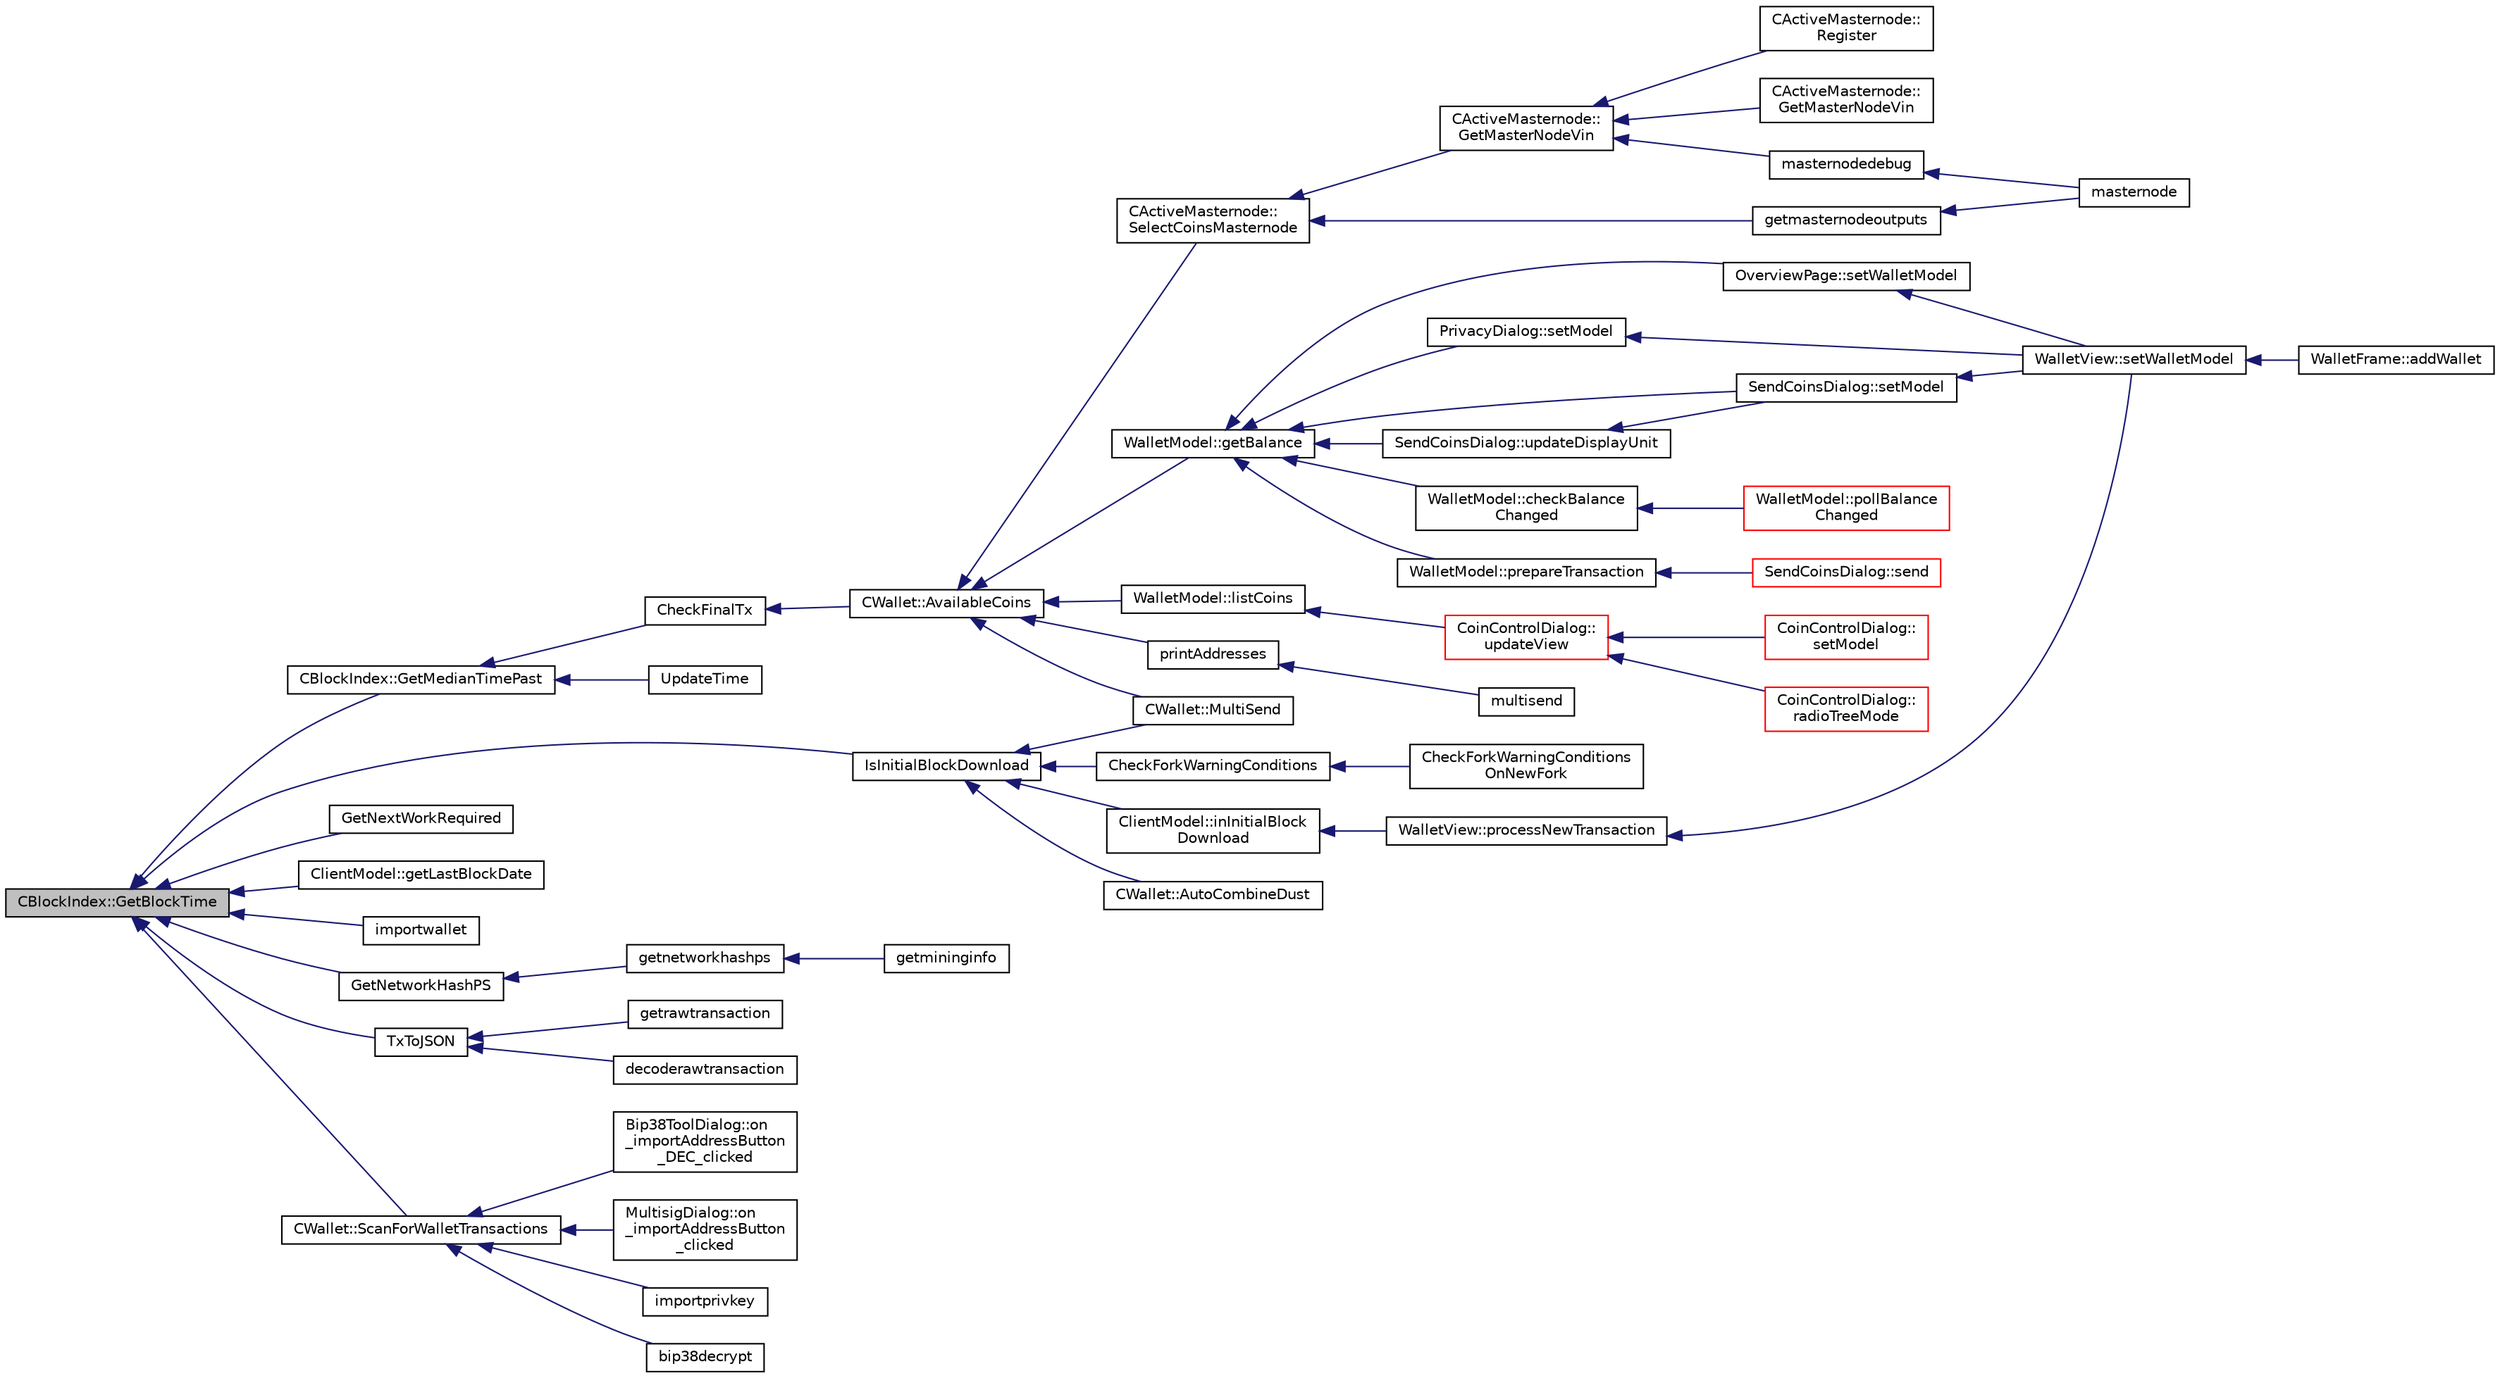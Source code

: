 digraph "CBlockIndex::GetBlockTime"
{
  edge [fontname="Helvetica",fontsize="10",labelfontname="Helvetica",labelfontsize="10"];
  node [fontname="Helvetica",fontsize="10",shape=record];
  rankdir="LR";
  Node90 [label="CBlockIndex::GetBlockTime",height=0.2,width=0.4,color="black", fillcolor="grey75", style="filled", fontcolor="black"];
  Node90 -> Node91 [dir="back",color="midnightblue",fontsize="10",style="solid",fontname="Helvetica"];
  Node91 [label="CBlockIndex::GetMedianTimePast",height=0.2,width=0.4,color="black", fillcolor="white", style="filled",URL="$class_c_block_index.html#aa9bd0ab02cf8b9c866618cee3a5a0583"];
  Node91 -> Node92 [dir="back",color="midnightblue",fontsize="10",style="solid",fontname="Helvetica"];
  Node92 [label="CheckFinalTx",height=0.2,width=0.4,color="black", fillcolor="white", style="filled",URL="$main_8h.html#a6cb9692522ea533161204264849df858",tooltip="Check if transaction will be final in the next block to be created. "];
  Node92 -> Node93 [dir="back",color="midnightblue",fontsize="10",style="solid",fontname="Helvetica"];
  Node93 [label="CWallet::AvailableCoins",height=0.2,width=0.4,color="black", fillcolor="white", style="filled",URL="$group___actions.html#ga8110e889be0f5915104e07bfe3839c68",tooltip="populate vCoins with vector of available COutputs. "];
  Node93 -> Node94 [dir="back",color="midnightblue",fontsize="10",style="solid",fontname="Helvetica"];
  Node94 [label="CActiveMasternode::\lSelectCoinsMasternode",height=0.2,width=0.4,color="black", fillcolor="white", style="filled",URL="$class_c_active_masternode.html#ac4fc5fb1681bf0a0f3d30e706fb0577a"];
  Node94 -> Node95 [dir="back",color="midnightblue",fontsize="10",style="solid",fontname="Helvetica"];
  Node95 [label="CActiveMasternode::\lGetMasterNodeVin",height=0.2,width=0.4,color="black", fillcolor="white", style="filled",URL="$class_c_active_masternode.html#adc93036b86ee9ef6abe5e0b783a51283",tooltip="Get 10000 DIV input that can be used for the Masternode. "];
  Node95 -> Node96 [dir="back",color="midnightblue",fontsize="10",style="solid",fontname="Helvetica"];
  Node96 [label="CActiveMasternode::\lRegister",height=0.2,width=0.4,color="black", fillcolor="white", style="filled",URL="$class_c_active_masternode.html#a99e26870efec1ea98738cda1a5a85702",tooltip="Register remote Masternode. "];
  Node95 -> Node97 [dir="back",color="midnightblue",fontsize="10",style="solid",fontname="Helvetica"];
  Node97 [label="CActiveMasternode::\lGetMasterNodeVin",height=0.2,width=0.4,color="black", fillcolor="white", style="filled",URL="$class_c_active_masternode.html#af9f32ec3d13b161d6a89839dab17b154",tooltip="Get 10000 DIV input that can be used for the Masternode. "];
  Node95 -> Node98 [dir="back",color="midnightblue",fontsize="10",style="solid",fontname="Helvetica"];
  Node98 [label="masternodedebug",height=0.2,width=0.4,color="black", fillcolor="white", style="filled",URL="$rpcmasternode_8cpp.html#a8522c187a75142b1b267edca0734238c"];
  Node98 -> Node99 [dir="back",color="midnightblue",fontsize="10",style="solid",fontname="Helvetica"];
  Node99 [label="masternode",height=0.2,width=0.4,color="black", fillcolor="white", style="filled",URL="$rpcmasternode_8cpp.html#a30609e443aeb47c29ed0878d16b1b5e1"];
  Node94 -> Node100 [dir="back",color="midnightblue",fontsize="10",style="solid",fontname="Helvetica"];
  Node100 [label="getmasternodeoutputs",height=0.2,width=0.4,color="black", fillcolor="white", style="filled",URL="$rpcmasternode_8cpp.html#ab5b7e62bb3fb0e2a7a325520273f3bf5"];
  Node100 -> Node99 [dir="back",color="midnightblue",fontsize="10",style="solid",fontname="Helvetica"];
  Node93 -> Node101 [dir="back",color="midnightblue",fontsize="10",style="solid",fontname="Helvetica"];
  Node101 [label="WalletModel::getBalance",height=0.2,width=0.4,color="black", fillcolor="white", style="filled",URL="$class_wallet_model.html#a4d2cb225a19b89c64f4b5d81faf89beb"];
  Node101 -> Node102 [dir="back",color="midnightblue",fontsize="10",style="solid",fontname="Helvetica"];
  Node102 [label="OverviewPage::setWalletModel",height=0.2,width=0.4,color="black", fillcolor="white", style="filled",URL="$class_overview_page.html#a2ed52a3a87e9c74fee38fa873c9bc71f"];
  Node102 -> Node103 [dir="back",color="midnightblue",fontsize="10",style="solid",fontname="Helvetica"];
  Node103 [label="WalletView::setWalletModel",height=0.2,width=0.4,color="black", fillcolor="white", style="filled",URL="$class_wallet_view.html#a0a37ff693a4f9c1e5ddc23f9cd3913be",tooltip="Set the wallet model. "];
  Node103 -> Node104 [dir="back",color="midnightblue",fontsize="10",style="solid",fontname="Helvetica"];
  Node104 [label="WalletFrame::addWallet",height=0.2,width=0.4,color="black", fillcolor="white", style="filled",URL="$class_wallet_frame.html#aa199c3f27654199d84c365cf86167d86"];
  Node101 -> Node105 [dir="back",color="midnightblue",fontsize="10",style="solid",fontname="Helvetica"];
  Node105 [label="PrivacyDialog::setModel",height=0.2,width=0.4,color="black", fillcolor="white", style="filled",URL="$class_privacy_dialog.html#a7a2e2a84934e59ff1ff88de325036472"];
  Node105 -> Node103 [dir="back",color="midnightblue",fontsize="10",style="solid",fontname="Helvetica"];
  Node101 -> Node106 [dir="back",color="midnightblue",fontsize="10",style="solid",fontname="Helvetica"];
  Node106 [label="SendCoinsDialog::setModel",height=0.2,width=0.4,color="black", fillcolor="white", style="filled",URL="$class_send_coins_dialog.html#a73a6c1b1850a334ee652ac167713a2aa"];
  Node106 -> Node103 [dir="back",color="midnightblue",fontsize="10",style="solid",fontname="Helvetica"];
  Node101 -> Node107 [dir="back",color="midnightblue",fontsize="10",style="solid",fontname="Helvetica"];
  Node107 [label="SendCoinsDialog::updateDisplayUnit",height=0.2,width=0.4,color="black", fillcolor="white", style="filled",URL="$class_send_coins_dialog.html#a74815ad8502b126200b6fd2e59e9f042"];
  Node107 -> Node106 [dir="back",color="midnightblue",fontsize="10",style="solid",fontname="Helvetica"];
  Node101 -> Node108 [dir="back",color="midnightblue",fontsize="10",style="solid",fontname="Helvetica"];
  Node108 [label="WalletModel::checkBalance\lChanged",height=0.2,width=0.4,color="black", fillcolor="white", style="filled",URL="$class_wallet_model.html#adcc4eb8cd71cb4de223621866bb7fb7d"];
  Node108 -> Node109 [dir="back",color="midnightblue",fontsize="10",style="solid",fontname="Helvetica"];
  Node109 [label="WalletModel::pollBalance\lChanged",height=0.2,width=0.4,color="red", fillcolor="white", style="filled",URL="$class_wallet_model.html#a51469b2d95cfd4bc0a14ee456fca7b95"];
  Node101 -> Node111 [dir="back",color="midnightblue",fontsize="10",style="solid",fontname="Helvetica"];
  Node111 [label="WalletModel::prepareTransaction",height=0.2,width=0.4,color="black", fillcolor="white", style="filled",URL="$class_wallet_model.html#a8abc851901c7c7343ebfb5a8e5fc0154"];
  Node111 -> Node112 [dir="back",color="midnightblue",fontsize="10",style="solid",fontname="Helvetica"];
  Node112 [label="SendCoinsDialog::send",height=0.2,width=0.4,color="red", fillcolor="white", style="filled",URL="$class_send_coins_dialog.html#afd8d436a16ea7dba1276e8fdfdc8b2d3"];
  Node93 -> Node114 [dir="back",color="midnightblue",fontsize="10",style="solid",fontname="Helvetica"];
  Node114 [label="WalletModel::listCoins",height=0.2,width=0.4,color="black", fillcolor="white", style="filled",URL="$class_wallet_model.html#ae5ce26bba42701b45de766ef11cc9a47"];
  Node114 -> Node115 [dir="back",color="midnightblue",fontsize="10",style="solid",fontname="Helvetica"];
  Node115 [label="CoinControlDialog::\lupdateView",height=0.2,width=0.4,color="red", fillcolor="white", style="filled",URL="$class_coin_control_dialog.html#aadea33050e5c1efd5eae8d2fcfa721f9"];
  Node115 -> Node116 [dir="back",color="midnightblue",fontsize="10",style="solid",fontname="Helvetica"];
  Node116 [label="CoinControlDialog::\lsetModel",height=0.2,width=0.4,color="red", fillcolor="white", style="filled",URL="$class_coin_control_dialog.html#a4c34a48574814089c54f763a22f5317a"];
  Node115 -> Node122 [dir="back",color="midnightblue",fontsize="10",style="solid",fontname="Helvetica"];
  Node122 [label="CoinControlDialog::\lradioTreeMode",height=0.2,width=0.4,color="red", fillcolor="white", style="filled",URL="$class_coin_control_dialog.html#a1990d478f3ffba666c358a4f1bd395ec"];
  Node93 -> Node125 [dir="back",color="midnightblue",fontsize="10",style="solid",fontname="Helvetica"];
  Node125 [label="printAddresses",height=0.2,width=0.4,color="black", fillcolor="white", style="filled",URL="$rpcwallet_8cpp.html#a4360b9e906ccc9414a35fc6cdc1f4517"];
  Node125 -> Node126 [dir="back",color="midnightblue",fontsize="10",style="solid",fontname="Helvetica"];
  Node126 [label="multisend",height=0.2,width=0.4,color="black", fillcolor="white", style="filled",URL="$rpcwallet_8cpp.html#a6fa4654a100cc6506c8e050a4c85fdc2"];
  Node93 -> Node127 [dir="back",color="midnightblue",fontsize="10",style="solid",fontname="Helvetica"];
  Node127 [label="CWallet::MultiSend",height=0.2,width=0.4,color="black", fillcolor="white", style="filled",URL="$class_c_wallet.html#ace77e9b4ffcfdbc61a327d02168620a2"];
  Node91 -> Node128 [dir="back",color="midnightblue",fontsize="10",style="solid",fontname="Helvetica"];
  Node128 [label="UpdateTime",height=0.2,width=0.4,color="black", fillcolor="white", style="filled",URL="$miner_8h.html#adb17d9b5d28528f36dd66915dfcd5066",tooltip="Check mined block. "];
  Node90 -> Node129 [dir="back",color="midnightblue",fontsize="10",style="solid",fontname="Helvetica"];
  Node129 [label="IsInitialBlockDownload",height=0.2,width=0.4,color="black", fillcolor="white", style="filled",URL="$main_8h.html#a5edcd96316574fd4a7f3ae0922a5cfd6",tooltip="Check whether we are doing an initial block download (synchronizing from disk or network) ..."];
  Node129 -> Node130 [dir="back",color="midnightblue",fontsize="10",style="solid",fontname="Helvetica"];
  Node130 [label="CheckForkWarningConditions",height=0.2,width=0.4,color="black", fillcolor="white", style="filled",URL="$main_8cpp.html#a730d390bfb0df0e54a5c2ddb901e748a"];
  Node130 -> Node131 [dir="back",color="midnightblue",fontsize="10",style="solid",fontname="Helvetica"];
  Node131 [label="CheckForkWarningConditions\lOnNewFork",height=0.2,width=0.4,color="black", fillcolor="white", style="filled",URL="$main_8cpp.html#a0577f78a333e075d3bbb64c0741b5080"];
  Node129 -> Node132 [dir="back",color="midnightblue",fontsize="10",style="solid",fontname="Helvetica"];
  Node132 [label="ClientModel::inInitialBlock\lDownload",height=0.2,width=0.4,color="black", fillcolor="white", style="filled",URL="$class_client_model.html#af9798c364463ada09be477b15daf0fbe",tooltip="Return true if core is doing initial block download. "];
  Node132 -> Node133 [dir="back",color="midnightblue",fontsize="10",style="solid",fontname="Helvetica"];
  Node133 [label="WalletView::processNewTransaction",height=0.2,width=0.4,color="black", fillcolor="white", style="filled",URL="$class_wallet_view.html#addde7d2260658ee06f47f9c095a8cb2a",tooltip="Show incoming transaction notification for new transactions. "];
  Node133 -> Node103 [dir="back",color="midnightblue",fontsize="10",style="solid",fontname="Helvetica"];
  Node129 -> Node134 [dir="back",color="midnightblue",fontsize="10",style="solid",fontname="Helvetica"];
  Node134 [label="CWallet::AutoCombineDust",height=0.2,width=0.4,color="black", fillcolor="white", style="filled",URL="$class_c_wallet.html#a48b1e3fba569989535063b9b5308aa9e"];
  Node129 -> Node127 [dir="back",color="midnightblue",fontsize="10",style="solid",fontname="Helvetica"];
  Node90 -> Node135 [dir="back",color="midnightblue",fontsize="10",style="solid",fontname="Helvetica"];
  Node135 [label="GetNextWorkRequired",height=0.2,width=0.4,color="black", fillcolor="white", style="filled",URL="$pow_8h.html#a5ab312a838f427dd7a13b999fe21a52e"];
  Node90 -> Node136 [dir="back",color="midnightblue",fontsize="10",style="solid",fontname="Helvetica"];
  Node136 [label="ClientModel::getLastBlockDate",height=0.2,width=0.4,color="black", fillcolor="white", style="filled",URL="$class_client_model.html#a8683d6269976a006032075bc01be4925"];
  Node90 -> Node137 [dir="back",color="midnightblue",fontsize="10",style="solid",fontname="Helvetica"];
  Node137 [label="importwallet",height=0.2,width=0.4,color="black", fillcolor="white", style="filled",URL="$rpcdump_8cpp.html#a2566d5c9dd1938b74e70398cdb3ac5c1"];
  Node90 -> Node138 [dir="back",color="midnightblue",fontsize="10",style="solid",fontname="Helvetica"];
  Node138 [label="GetNetworkHashPS",height=0.2,width=0.4,color="black", fillcolor="white", style="filled",URL="$rpcmining_8cpp.html#a0727ff0776708e62ed17b0ddc184d50e",tooltip="Return average network hashes per second based on the last &#39;lookup&#39; blocks, or from the last difficul..."];
  Node138 -> Node139 [dir="back",color="midnightblue",fontsize="10",style="solid",fontname="Helvetica"];
  Node139 [label="getnetworkhashps",height=0.2,width=0.4,color="black", fillcolor="white", style="filled",URL="$rpcmining_8cpp.html#a6ccd12b4cf085555ab3528ad6661e75f"];
  Node139 -> Node140 [dir="back",color="midnightblue",fontsize="10",style="solid",fontname="Helvetica"];
  Node140 [label="getmininginfo",height=0.2,width=0.4,color="black", fillcolor="white", style="filled",URL="$rpcmining_8cpp.html#a89c187faff7322c7d15134d13570ca1e"];
  Node90 -> Node141 [dir="back",color="midnightblue",fontsize="10",style="solid",fontname="Helvetica"];
  Node141 [label="TxToJSON",height=0.2,width=0.4,color="black", fillcolor="white", style="filled",URL="$rpcrawtransaction_8cpp.html#a366b04dae2aae86eee356cc85d759268"];
  Node141 -> Node142 [dir="back",color="midnightblue",fontsize="10",style="solid",fontname="Helvetica"];
  Node142 [label="getrawtransaction",height=0.2,width=0.4,color="black", fillcolor="white", style="filled",URL="$rpcrawtransaction_8cpp.html#a12e1b8a05d99d1544e5343c2282cc55a"];
  Node141 -> Node143 [dir="back",color="midnightblue",fontsize="10",style="solid",fontname="Helvetica"];
  Node143 [label="decoderawtransaction",height=0.2,width=0.4,color="black", fillcolor="white", style="filled",URL="$rpcrawtransaction_8cpp.html#a6775c600b1bfdbb22f38e5f1cd27cfea"];
  Node90 -> Node144 [dir="back",color="midnightblue",fontsize="10",style="solid",fontname="Helvetica"];
  Node144 [label="CWallet::ScanForWalletTransactions",height=0.2,width=0.4,color="black", fillcolor="white", style="filled",URL="$group__map_wallet.html#ga979a17e80e4897ed1f4ae9a4be7c493c",tooltip="Scan the block chain (starting in pindexStart) for transactions from or to us. "];
  Node144 -> Node145 [dir="back",color="midnightblue",fontsize="10",style="solid",fontname="Helvetica"];
  Node145 [label="Bip38ToolDialog::on\l_importAddressButton\l_DEC_clicked",height=0.2,width=0.4,color="black", fillcolor="white", style="filled",URL="$class_bip38_tool_dialog.html#a20a1363ad4ff8e241583b3ceb19379e6"];
  Node144 -> Node146 [dir="back",color="midnightblue",fontsize="10",style="solid",fontname="Helvetica"];
  Node146 [label="MultisigDialog::on\l_importAddressButton\l_clicked",height=0.2,width=0.4,color="black", fillcolor="white", style="filled",URL="$class_multisig_dialog.html#acd1dfe3a52a5a91b31f8042a119c7618"];
  Node144 -> Node147 [dir="back",color="midnightblue",fontsize="10",style="solid",fontname="Helvetica"];
  Node147 [label="importprivkey",height=0.2,width=0.4,color="black", fillcolor="white", style="filled",URL="$rpcdump_8cpp.html#a3a6fdb974fce01220a895393d444e981"];
  Node144 -> Node148 [dir="back",color="midnightblue",fontsize="10",style="solid",fontname="Helvetica"];
  Node148 [label="bip38decrypt",height=0.2,width=0.4,color="black", fillcolor="white", style="filled",URL="$rpcdump_8cpp.html#a64a0e2e87f6d741efd662ac94080159d"];
}
